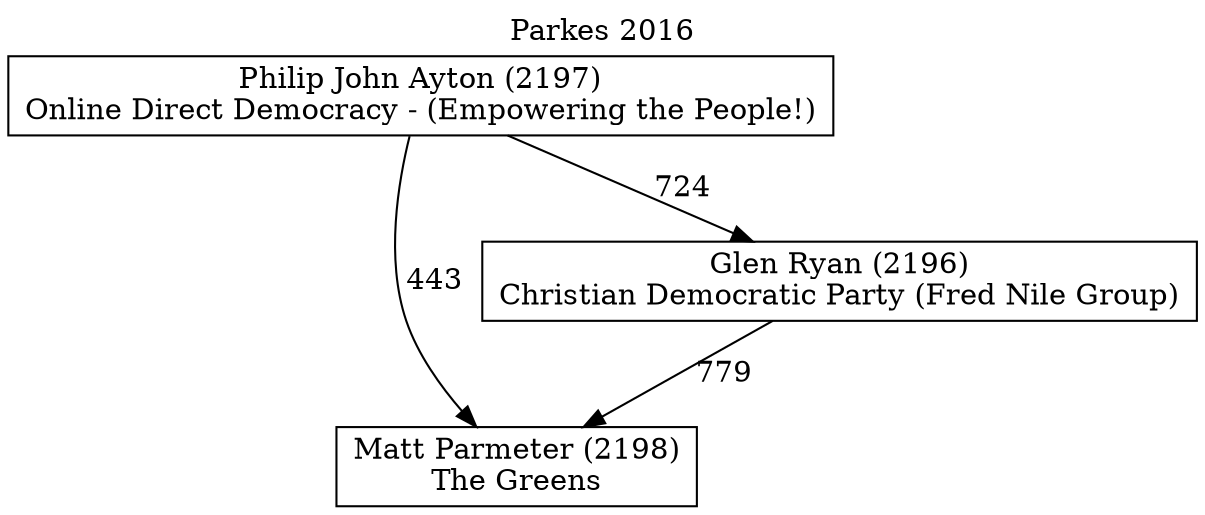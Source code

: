 // House preference flow
digraph "Matt Parmeter (2198)_Parkes_2016" {
	graph [label="Parkes 2016" labelloc=t mclimit=10]
	node [shape=box]
	"Matt Parmeter (2198)" [label="Matt Parmeter (2198)
The Greens"]
	"Glen Ryan (2196)" [label="Glen Ryan (2196)
Christian Democratic Party (Fred Nile Group)"]
	"Philip John Ayton (2197)" [label="Philip John Ayton (2197)
Online Direct Democracy - (Empowering the People!)"]
	"Matt Parmeter (2198)" [label="Matt Parmeter (2198)
The Greens"]
	"Philip John Ayton (2197)" [label="Philip John Ayton (2197)
Online Direct Democracy - (Empowering the People!)"]
	"Philip John Ayton (2197)" [label="Philip John Ayton (2197)
Online Direct Democracy - (Empowering the People!)"]
	"Glen Ryan (2196)" [label="Glen Ryan (2196)
Christian Democratic Party (Fred Nile Group)"]
	"Philip John Ayton (2197)" [label="Philip John Ayton (2197)
Online Direct Democracy - (Empowering the People!)"]
	"Philip John Ayton (2197)" [label="Philip John Ayton (2197)
Online Direct Democracy - (Empowering the People!)"]
	"Glen Ryan (2196)" -> "Matt Parmeter (2198)" [label=779]
	"Philip John Ayton (2197)" -> "Glen Ryan (2196)" [label=724]
	"Philip John Ayton (2197)" -> "Matt Parmeter (2198)" [label=443]
}
